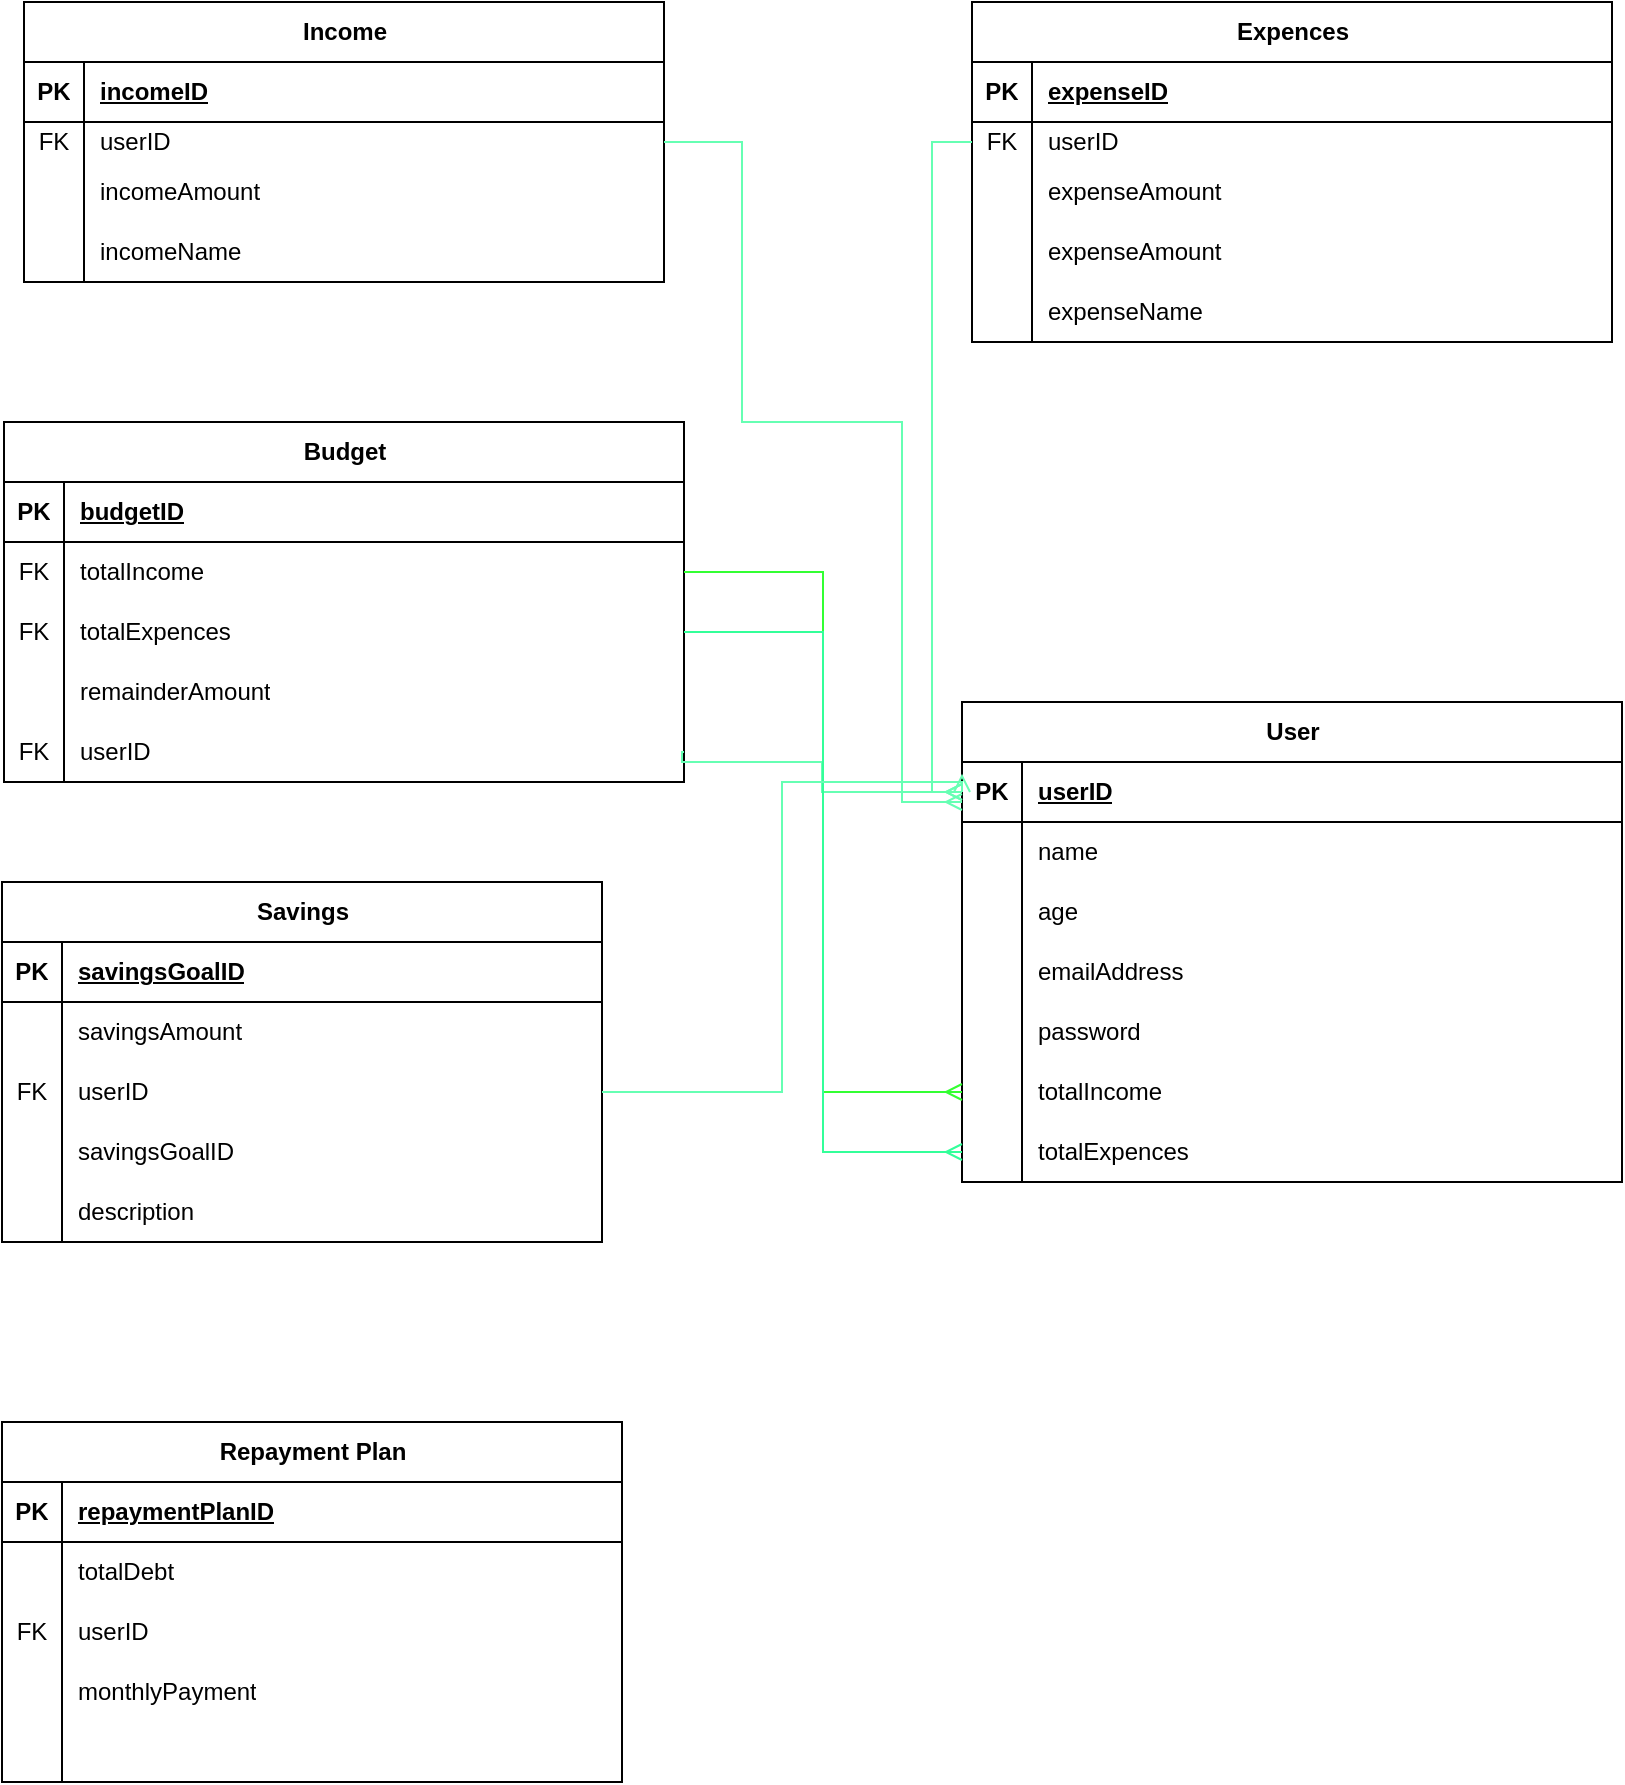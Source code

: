 <mxfile version="24.7.12">
  <diagram name="Page-1" id="XQ-dkR3dl3poLnhSu-D2">
    <mxGraphModel grid="1" page="1" gridSize="10" guides="1" tooltips="1" connect="1" arrows="1" fold="1" pageScale="1" pageWidth="850" pageHeight="1100" math="0" shadow="0">
      <root>
        <mxCell id="0" />
        <mxCell id="1" parent="0" />
        <mxCell id="TmQ6T2Yp7cifDDRlC78--20" value="Expences" style="shape=table;startSize=30;container=1;collapsible=1;childLayout=tableLayout;fixedRows=1;rowLines=0;fontStyle=1;align=center;resizeLast=1;html=1;" vertex="1" parent="1">
          <mxGeometry x="505" y="30" width="320" height="170" as="geometry" />
        </mxCell>
        <mxCell id="TmQ6T2Yp7cifDDRlC78--21" value="" style="shape=tableRow;horizontal=0;startSize=0;swimlaneHead=0;swimlaneBody=0;fillColor=none;collapsible=0;dropTarget=0;points=[[0,0.5],[1,0.5]];portConstraint=eastwest;top=0;left=0;right=0;bottom=1;" vertex="1" parent="TmQ6T2Yp7cifDDRlC78--20">
          <mxGeometry y="30" width="320" height="30" as="geometry" />
        </mxCell>
        <mxCell id="TmQ6T2Yp7cifDDRlC78--22" value="PK" style="shape=partialRectangle;connectable=0;fillColor=none;top=0;left=0;bottom=0;right=0;fontStyle=1;overflow=hidden;whiteSpace=wrap;html=1;" vertex="1" parent="TmQ6T2Yp7cifDDRlC78--21">
          <mxGeometry width="30" height="30" as="geometry">
            <mxRectangle width="30" height="30" as="alternateBounds" />
          </mxGeometry>
        </mxCell>
        <mxCell id="TmQ6T2Yp7cifDDRlC78--23" value="expenseID" style="shape=partialRectangle;connectable=0;fillColor=none;top=0;left=0;bottom=0;right=0;align=left;spacingLeft=6;fontStyle=5;overflow=hidden;whiteSpace=wrap;html=1;" vertex="1" parent="TmQ6T2Yp7cifDDRlC78--21">
          <mxGeometry x="30" width="290" height="30" as="geometry">
            <mxRectangle width="290" height="30" as="alternateBounds" />
          </mxGeometry>
        </mxCell>
        <mxCell id="TmQ6T2Yp7cifDDRlC78--24" value="" style="shape=tableRow;horizontal=0;startSize=0;swimlaneHead=0;swimlaneBody=0;fillColor=none;collapsible=0;dropTarget=0;points=[[0,0.5],[1,0.5]];portConstraint=eastwest;top=0;left=0;right=0;bottom=0;" vertex="1" parent="TmQ6T2Yp7cifDDRlC78--20">
          <mxGeometry y="60" width="320" height="20" as="geometry" />
        </mxCell>
        <mxCell id="TmQ6T2Yp7cifDDRlC78--25" value="FK" style="shape=partialRectangle;connectable=0;fillColor=none;top=0;left=0;bottom=0;right=0;editable=1;overflow=hidden;whiteSpace=wrap;html=1;" vertex="1" parent="TmQ6T2Yp7cifDDRlC78--24">
          <mxGeometry width="30" height="20" as="geometry">
            <mxRectangle width="30" height="20" as="alternateBounds" />
          </mxGeometry>
        </mxCell>
        <mxCell id="TmQ6T2Yp7cifDDRlC78--26" value="userID" style="shape=partialRectangle;connectable=0;fillColor=none;top=0;left=0;bottom=0;right=0;align=left;spacingLeft=6;overflow=hidden;whiteSpace=wrap;html=1;" vertex="1" parent="TmQ6T2Yp7cifDDRlC78--24">
          <mxGeometry x="30" width="290" height="20" as="geometry">
            <mxRectangle width="290" height="20" as="alternateBounds" />
          </mxGeometry>
        </mxCell>
        <mxCell id="TmQ6T2Yp7cifDDRlC78--155" value="" style="shape=tableRow;horizontal=0;startSize=0;swimlaneHead=0;swimlaneBody=0;fillColor=none;collapsible=0;dropTarget=0;points=[[0,0.5],[1,0.5]];portConstraint=eastwest;top=0;left=0;right=0;bottom=0;" vertex="1" parent="TmQ6T2Yp7cifDDRlC78--20">
          <mxGeometry y="80" width="320" height="30" as="geometry" />
        </mxCell>
        <mxCell id="TmQ6T2Yp7cifDDRlC78--156" value="" style="shape=partialRectangle;connectable=0;fillColor=none;top=0;left=0;bottom=0;right=0;editable=1;overflow=hidden;whiteSpace=wrap;html=1;" vertex="1" parent="TmQ6T2Yp7cifDDRlC78--155">
          <mxGeometry width="30" height="30" as="geometry">
            <mxRectangle width="30" height="30" as="alternateBounds" />
          </mxGeometry>
        </mxCell>
        <mxCell id="TmQ6T2Yp7cifDDRlC78--157" value="expenseAmount" style="shape=partialRectangle;connectable=0;fillColor=none;top=0;left=0;bottom=0;right=0;align=left;spacingLeft=6;overflow=hidden;whiteSpace=wrap;html=1;" vertex="1" parent="TmQ6T2Yp7cifDDRlC78--155">
          <mxGeometry x="30" width="290" height="30" as="geometry">
            <mxRectangle width="290" height="30" as="alternateBounds" />
          </mxGeometry>
        </mxCell>
        <mxCell id="TmQ6T2Yp7cifDDRlC78--27" value="" style="shape=tableRow;horizontal=0;startSize=0;swimlaneHead=0;swimlaneBody=0;fillColor=none;collapsible=0;dropTarget=0;points=[[0,0.5],[1,0.5]];portConstraint=eastwest;top=0;left=0;right=0;bottom=0;" vertex="1" parent="TmQ6T2Yp7cifDDRlC78--20">
          <mxGeometry y="110" width="320" height="30" as="geometry" />
        </mxCell>
        <mxCell id="TmQ6T2Yp7cifDDRlC78--28" value="" style="shape=partialRectangle;connectable=0;fillColor=none;top=0;left=0;bottom=0;right=0;editable=1;overflow=hidden;whiteSpace=wrap;html=1;" vertex="1" parent="TmQ6T2Yp7cifDDRlC78--27">
          <mxGeometry width="30" height="30" as="geometry">
            <mxRectangle width="30" height="30" as="alternateBounds" />
          </mxGeometry>
        </mxCell>
        <mxCell id="TmQ6T2Yp7cifDDRlC78--29" value="expenseAmount" style="shape=partialRectangle;connectable=0;fillColor=none;top=0;left=0;bottom=0;right=0;align=left;spacingLeft=6;overflow=hidden;whiteSpace=wrap;html=1;" vertex="1" parent="TmQ6T2Yp7cifDDRlC78--27">
          <mxGeometry x="30" width="290" height="30" as="geometry">
            <mxRectangle width="290" height="30" as="alternateBounds" />
          </mxGeometry>
        </mxCell>
        <mxCell id="TmQ6T2Yp7cifDDRlC78--30" value="" style="shape=tableRow;horizontal=0;startSize=0;swimlaneHead=0;swimlaneBody=0;fillColor=none;collapsible=0;dropTarget=0;points=[[0,0.5],[1,0.5]];portConstraint=eastwest;top=0;left=0;right=0;bottom=0;" vertex="1" parent="TmQ6T2Yp7cifDDRlC78--20">
          <mxGeometry y="140" width="320" height="30" as="geometry" />
        </mxCell>
        <mxCell id="TmQ6T2Yp7cifDDRlC78--31" value="" style="shape=partialRectangle;connectable=0;fillColor=none;top=0;left=0;bottom=0;right=0;editable=1;overflow=hidden;whiteSpace=wrap;html=1;" vertex="1" parent="TmQ6T2Yp7cifDDRlC78--30">
          <mxGeometry width="30" height="30" as="geometry">
            <mxRectangle width="30" height="30" as="alternateBounds" />
          </mxGeometry>
        </mxCell>
        <mxCell id="TmQ6T2Yp7cifDDRlC78--32" value="expenseName" style="shape=partialRectangle;connectable=0;fillColor=none;top=0;left=0;bottom=0;right=0;align=left;spacingLeft=6;overflow=hidden;whiteSpace=wrap;html=1;" vertex="1" parent="TmQ6T2Yp7cifDDRlC78--30">
          <mxGeometry x="30" width="290" height="30" as="geometry">
            <mxRectangle width="290" height="30" as="alternateBounds" />
          </mxGeometry>
        </mxCell>
        <mxCell id="TmQ6T2Yp7cifDDRlC78--39" value="Budget" style="shape=table;startSize=30;container=1;collapsible=1;childLayout=tableLayout;fixedRows=1;rowLines=0;fontStyle=1;align=center;resizeLast=1;html=1;" vertex="1" parent="1">
          <mxGeometry x="21" y="240" width="340" height="180" as="geometry" />
        </mxCell>
        <mxCell id="TmQ6T2Yp7cifDDRlC78--40" value="" style="shape=tableRow;horizontal=0;startSize=0;swimlaneHead=0;swimlaneBody=0;fillColor=none;collapsible=0;dropTarget=0;points=[[0,0.5],[1,0.5]];portConstraint=eastwest;top=0;left=0;right=0;bottom=1;" vertex="1" parent="TmQ6T2Yp7cifDDRlC78--39">
          <mxGeometry y="30" width="340" height="30" as="geometry" />
        </mxCell>
        <mxCell id="TmQ6T2Yp7cifDDRlC78--41" value="PK" style="shape=partialRectangle;connectable=0;fillColor=none;top=0;left=0;bottom=0;right=0;fontStyle=1;overflow=hidden;whiteSpace=wrap;html=1;" vertex="1" parent="TmQ6T2Yp7cifDDRlC78--40">
          <mxGeometry width="30" height="30" as="geometry">
            <mxRectangle width="30" height="30" as="alternateBounds" />
          </mxGeometry>
        </mxCell>
        <mxCell id="TmQ6T2Yp7cifDDRlC78--42" value="budgetID" style="shape=partialRectangle;connectable=0;fillColor=none;top=0;left=0;bottom=0;right=0;align=left;spacingLeft=6;fontStyle=5;overflow=hidden;whiteSpace=wrap;html=1;" vertex="1" parent="TmQ6T2Yp7cifDDRlC78--40">
          <mxGeometry x="30" width="310" height="30" as="geometry">
            <mxRectangle width="310" height="30" as="alternateBounds" />
          </mxGeometry>
        </mxCell>
        <mxCell id="TmQ6T2Yp7cifDDRlC78--43" value="" style="shape=tableRow;horizontal=0;startSize=0;swimlaneHead=0;swimlaneBody=0;fillColor=none;collapsible=0;dropTarget=0;points=[[0,0.5],[1,0.5]];portConstraint=eastwest;top=0;left=0;right=0;bottom=0;" vertex="1" parent="TmQ6T2Yp7cifDDRlC78--39">
          <mxGeometry y="60" width="340" height="30" as="geometry" />
        </mxCell>
        <mxCell id="TmQ6T2Yp7cifDDRlC78--44" value="FK" style="shape=partialRectangle;connectable=0;fillColor=none;top=0;left=0;bottom=0;right=0;editable=1;overflow=hidden;whiteSpace=wrap;html=1;" vertex="1" parent="TmQ6T2Yp7cifDDRlC78--43">
          <mxGeometry width="30" height="30" as="geometry">
            <mxRectangle width="30" height="30" as="alternateBounds" />
          </mxGeometry>
        </mxCell>
        <mxCell id="TmQ6T2Yp7cifDDRlC78--45" value="totalIncome" style="shape=partialRectangle;connectable=0;fillColor=none;top=0;left=0;bottom=0;right=0;align=left;spacingLeft=6;overflow=hidden;whiteSpace=wrap;html=1;" vertex="1" parent="TmQ6T2Yp7cifDDRlC78--43">
          <mxGeometry x="30" width="310" height="30" as="geometry">
            <mxRectangle width="310" height="30" as="alternateBounds" />
          </mxGeometry>
        </mxCell>
        <mxCell id="TmQ6T2Yp7cifDDRlC78--46" value="" style="shape=tableRow;horizontal=0;startSize=0;swimlaneHead=0;swimlaneBody=0;fillColor=none;collapsible=0;dropTarget=0;points=[[0,0.5],[1,0.5]];portConstraint=eastwest;top=0;left=0;right=0;bottom=0;" vertex="1" parent="TmQ6T2Yp7cifDDRlC78--39">
          <mxGeometry y="90" width="340" height="30" as="geometry" />
        </mxCell>
        <mxCell id="TmQ6T2Yp7cifDDRlC78--47" value="FK" style="shape=partialRectangle;connectable=0;fillColor=none;top=0;left=0;bottom=0;right=0;editable=1;overflow=hidden;whiteSpace=wrap;html=1;" vertex="1" parent="TmQ6T2Yp7cifDDRlC78--46">
          <mxGeometry width="30" height="30" as="geometry">
            <mxRectangle width="30" height="30" as="alternateBounds" />
          </mxGeometry>
        </mxCell>
        <mxCell id="TmQ6T2Yp7cifDDRlC78--48" value="totalExpences" style="shape=partialRectangle;connectable=0;fillColor=none;top=0;left=0;bottom=0;right=0;align=left;spacingLeft=6;overflow=hidden;whiteSpace=wrap;html=1;" vertex="1" parent="TmQ6T2Yp7cifDDRlC78--46">
          <mxGeometry x="30" width="310" height="30" as="geometry">
            <mxRectangle width="310" height="30" as="alternateBounds" />
          </mxGeometry>
        </mxCell>
        <mxCell id="TmQ6T2Yp7cifDDRlC78--49" value="" style="shape=tableRow;horizontal=0;startSize=0;swimlaneHead=0;swimlaneBody=0;fillColor=none;collapsible=0;dropTarget=0;points=[[0,0.5],[1,0.5]];portConstraint=eastwest;top=0;left=0;right=0;bottom=0;" vertex="1" parent="TmQ6T2Yp7cifDDRlC78--39">
          <mxGeometry y="120" width="340" height="30" as="geometry" />
        </mxCell>
        <mxCell id="TmQ6T2Yp7cifDDRlC78--50" value="" style="shape=partialRectangle;connectable=0;fillColor=none;top=0;left=0;bottom=0;right=0;editable=1;overflow=hidden;whiteSpace=wrap;html=1;" vertex="1" parent="TmQ6T2Yp7cifDDRlC78--49">
          <mxGeometry width="30" height="30" as="geometry">
            <mxRectangle width="30" height="30" as="alternateBounds" />
          </mxGeometry>
        </mxCell>
        <mxCell id="TmQ6T2Yp7cifDDRlC78--51" value="remainderAmount" style="shape=partialRectangle;connectable=0;fillColor=none;top=0;left=0;bottom=0;right=0;align=left;spacingLeft=6;overflow=hidden;whiteSpace=wrap;html=1;" vertex="1" parent="TmQ6T2Yp7cifDDRlC78--49">
          <mxGeometry x="30" width="310" height="30" as="geometry">
            <mxRectangle width="310" height="30" as="alternateBounds" />
          </mxGeometry>
        </mxCell>
        <mxCell id="TmQ6T2Yp7cifDDRlC78--52" value="" style="shape=tableRow;horizontal=0;startSize=0;swimlaneHead=0;swimlaneBody=0;fillColor=none;collapsible=0;dropTarget=0;points=[[0,0.5],[1,0.5]];portConstraint=eastwest;top=0;left=0;right=0;bottom=0;" vertex="1" parent="TmQ6T2Yp7cifDDRlC78--39">
          <mxGeometry y="150" width="340" height="30" as="geometry" />
        </mxCell>
        <mxCell id="TmQ6T2Yp7cifDDRlC78--53" value="FK" style="shape=partialRectangle;connectable=0;fillColor=none;top=0;left=0;bottom=0;right=0;editable=1;overflow=hidden;whiteSpace=wrap;html=1;" vertex="1" parent="TmQ6T2Yp7cifDDRlC78--52">
          <mxGeometry width="30" height="30" as="geometry">
            <mxRectangle width="30" height="30" as="alternateBounds" />
          </mxGeometry>
        </mxCell>
        <mxCell id="TmQ6T2Yp7cifDDRlC78--54" value="userID" style="shape=partialRectangle;connectable=0;fillColor=none;top=0;left=0;bottom=0;right=0;align=left;spacingLeft=6;overflow=hidden;whiteSpace=wrap;html=1;" vertex="1" parent="TmQ6T2Yp7cifDDRlC78--52">
          <mxGeometry x="30" width="310" height="30" as="geometry">
            <mxRectangle width="310" height="30" as="alternateBounds" />
          </mxGeometry>
        </mxCell>
        <mxCell id="TmQ6T2Yp7cifDDRlC78--58" value="Savings" style="shape=table;startSize=30;container=1;collapsible=1;childLayout=tableLayout;fixedRows=1;rowLines=0;fontStyle=1;align=center;resizeLast=1;html=1;" vertex="1" parent="1">
          <mxGeometry x="20" y="470" width="300" height="180" as="geometry" />
        </mxCell>
        <mxCell id="TmQ6T2Yp7cifDDRlC78--59" value="" style="shape=tableRow;horizontal=0;startSize=0;swimlaneHead=0;swimlaneBody=0;fillColor=none;collapsible=0;dropTarget=0;points=[[0,0.5],[1,0.5]];portConstraint=eastwest;top=0;left=0;right=0;bottom=1;" vertex="1" parent="TmQ6T2Yp7cifDDRlC78--58">
          <mxGeometry y="30" width="300" height="30" as="geometry" />
        </mxCell>
        <mxCell id="TmQ6T2Yp7cifDDRlC78--60" value="PK" style="shape=partialRectangle;connectable=0;fillColor=none;top=0;left=0;bottom=0;right=0;fontStyle=1;overflow=hidden;whiteSpace=wrap;html=1;" vertex="1" parent="TmQ6T2Yp7cifDDRlC78--59">
          <mxGeometry width="30" height="30" as="geometry">
            <mxRectangle width="30" height="30" as="alternateBounds" />
          </mxGeometry>
        </mxCell>
        <mxCell id="TmQ6T2Yp7cifDDRlC78--61" value="savingsGoalID" style="shape=partialRectangle;connectable=0;fillColor=none;top=0;left=0;bottom=0;right=0;align=left;spacingLeft=6;fontStyle=5;overflow=hidden;whiteSpace=wrap;html=1;" vertex="1" parent="TmQ6T2Yp7cifDDRlC78--59">
          <mxGeometry x="30" width="270" height="30" as="geometry">
            <mxRectangle width="270" height="30" as="alternateBounds" />
          </mxGeometry>
        </mxCell>
        <mxCell id="TmQ6T2Yp7cifDDRlC78--62" value="" style="shape=tableRow;horizontal=0;startSize=0;swimlaneHead=0;swimlaneBody=0;fillColor=none;collapsible=0;dropTarget=0;points=[[0,0.5],[1,0.5]];portConstraint=eastwest;top=0;left=0;right=0;bottom=0;" vertex="1" parent="TmQ6T2Yp7cifDDRlC78--58">
          <mxGeometry y="60" width="300" height="30" as="geometry" />
        </mxCell>
        <mxCell id="TmQ6T2Yp7cifDDRlC78--63" value="" style="shape=partialRectangle;connectable=0;fillColor=none;top=0;left=0;bottom=0;right=0;editable=1;overflow=hidden;whiteSpace=wrap;html=1;" vertex="1" parent="TmQ6T2Yp7cifDDRlC78--62">
          <mxGeometry width="30" height="30" as="geometry">
            <mxRectangle width="30" height="30" as="alternateBounds" />
          </mxGeometry>
        </mxCell>
        <mxCell id="TmQ6T2Yp7cifDDRlC78--64" value="savingsAmount" style="shape=partialRectangle;connectable=0;fillColor=none;top=0;left=0;bottom=0;right=0;align=left;spacingLeft=6;overflow=hidden;whiteSpace=wrap;html=1;" vertex="1" parent="TmQ6T2Yp7cifDDRlC78--62">
          <mxGeometry x="30" width="270" height="30" as="geometry">
            <mxRectangle width="270" height="30" as="alternateBounds" />
          </mxGeometry>
        </mxCell>
        <mxCell id="TmQ6T2Yp7cifDDRlC78--65" value="" style="shape=tableRow;horizontal=0;startSize=0;swimlaneHead=0;swimlaneBody=0;fillColor=none;collapsible=0;dropTarget=0;points=[[0,0.5],[1,0.5]];portConstraint=eastwest;top=0;left=0;right=0;bottom=0;" vertex="1" parent="TmQ6T2Yp7cifDDRlC78--58">
          <mxGeometry y="90" width="300" height="30" as="geometry" />
        </mxCell>
        <mxCell id="TmQ6T2Yp7cifDDRlC78--66" value="FK" style="shape=partialRectangle;connectable=0;fillColor=none;top=0;left=0;bottom=0;right=0;editable=1;overflow=hidden;whiteSpace=wrap;html=1;" vertex="1" parent="TmQ6T2Yp7cifDDRlC78--65">
          <mxGeometry width="30" height="30" as="geometry">
            <mxRectangle width="30" height="30" as="alternateBounds" />
          </mxGeometry>
        </mxCell>
        <mxCell id="TmQ6T2Yp7cifDDRlC78--67" value="userID" style="shape=partialRectangle;connectable=0;fillColor=none;top=0;left=0;bottom=0;right=0;align=left;spacingLeft=6;overflow=hidden;whiteSpace=wrap;html=1;" vertex="1" parent="TmQ6T2Yp7cifDDRlC78--65">
          <mxGeometry x="30" width="270" height="30" as="geometry">
            <mxRectangle width="270" height="30" as="alternateBounds" />
          </mxGeometry>
        </mxCell>
        <mxCell id="TmQ6T2Yp7cifDDRlC78--68" value="" style="shape=tableRow;horizontal=0;startSize=0;swimlaneHead=0;swimlaneBody=0;fillColor=none;collapsible=0;dropTarget=0;points=[[0,0.5],[1,0.5]];portConstraint=eastwest;top=0;left=0;right=0;bottom=0;" vertex="1" parent="TmQ6T2Yp7cifDDRlC78--58">
          <mxGeometry y="120" width="300" height="30" as="geometry" />
        </mxCell>
        <mxCell id="TmQ6T2Yp7cifDDRlC78--69" value="" style="shape=partialRectangle;connectable=0;fillColor=none;top=0;left=0;bottom=0;right=0;editable=1;overflow=hidden;whiteSpace=wrap;html=1;" vertex="1" parent="TmQ6T2Yp7cifDDRlC78--68">
          <mxGeometry width="30" height="30" as="geometry">
            <mxRectangle width="30" height="30" as="alternateBounds" />
          </mxGeometry>
        </mxCell>
        <mxCell id="TmQ6T2Yp7cifDDRlC78--70" value="savingsGoalID" style="shape=partialRectangle;connectable=0;fillColor=none;top=0;left=0;bottom=0;right=0;align=left;spacingLeft=6;overflow=hidden;whiteSpace=wrap;html=1;" vertex="1" parent="TmQ6T2Yp7cifDDRlC78--68">
          <mxGeometry x="30" width="270" height="30" as="geometry">
            <mxRectangle width="270" height="30" as="alternateBounds" />
          </mxGeometry>
        </mxCell>
        <mxCell id="TmQ6T2Yp7cifDDRlC78--71" value="" style="shape=tableRow;horizontal=0;startSize=0;swimlaneHead=0;swimlaneBody=0;fillColor=none;collapsible=0;dropTarget=0;points=[[0,0.5],[1,0.5]];portConstraint=eastwest;top=0;left=0;right=0;bottom=0;" vertex="1" parent="TmQ6T2Yp7cifDDRlC78--58">
          <mxGeometry y="150" width="300" height="30" as="geometry" />
        </mxCell>
        <mxCell id="TmQ6T2Yp7cifDDRlC78--72" value="" style="shape=partialRectangle;connectable=0;fillColor=none;top=0;left=0;bottom=0;right=0;editable=1;overflow=hidden;whiteSpace=wrap;html=1;" vertex="1" parent="TmQ6T2Yp7cifDDRlC78--71">
          <mxGeometry width="30" height="30" as="geometry">
            <mxRectangle width="30" height="30" as="alternateBounds" />
          </mxGeometry>
        </mxCell>
        <mxCell id="TmQ6T2Yp7cifDDRlC78--73" value="description" style="shape=partialRectangle;connectable=0;fillColor=none;top=0;left=0;bottom=0;right=0;align=left;spacingLeft=6;overflow=hidden;whiteSpace=wrap;html=1;" vertex="1" parent="TmQ6T2Yp7cifDDRlC78--71">
          <mxGeometry x="30" width="270" height="30" as="geometry">
            <mxRectangle width="270" height="30" as="alternateBounds" />
          </mxGeometry>
        </mxCell>
        <mxCell id="TmQ6T2Yp7cifDDRlC78--80" value="Income" style="shape=table;startSize=30;container=1;collapsible=1;childLayout=tableLayout;fixedRows=1;rowLines=0;fontStyle=1;align=center;resizeLast=1;html=1;" vertex="1" parent="1">
          <mxGeometry x="31" y="30" width="320" height="140" as="geometry" />
        </mxCell>
        <mxCell id="TmQ6T2Yp7cifDDRlC78--81" value="" style="shape=tableRow;horizontal=0;startSize=0;swimlaneHead=0;swimlaneBody=0;fillColor=none;collapsible=0;dropTarget=0;points=[[0,0.5],[1,0.5]];portConstraint=eastwest;top=0;left=0;right=0;bottom=1;" vertex="1" parent="TmQ6T2Yp7cifDDRlC78--80">
          <mxGeometry y="30" width="320" height="30" as="geometry" />
        </mxCell>
        <mxCell id="TmQ6T2Yp7cifDDRlC78--82" value="PK" style="shape=partialRectangle;connectable=0;fillColor=none;top=0;left=0;bottom=0;right=0;fontStyle=1;overflow=hidden;whiteSpace=wrap;html=1;" vertex="1" parent="TmQ6T2Yp7cifDDRlC78--81">
          <mxGeometry width="30" height="30" as="geometry">
            <mxRectangle width="30" height="30" as="alternateBounds" />
          </mxGeometry>
        </mxCell>
        <mxCell id="TmQ6T2Yp7cifDDRlC78--83" value="incomeID" style="shape=partialRectangle;connectable=0;fillColor=none;top=0;left=0;bottom=0;right=0;align=left;spacingLeft=6;fontStyle=5;overflow=hidden;whiteSpace=wrap;html=1;" vertex="1" parent="TmQ6T2Yp7cifDDRlC78--81">
          <mxGeometry x="30" width="290" height="30" as="geometry">
            <mxRectangle width="290" height="30" as="alternateBounds" />
          </mxGeometry>
        </mxCell>
        <mxCell id="TmQ6T2Yp7cifDDRlC78--84" value="" style="shape=tableRow;horizontal=0;startSize=0;swimlaneHead=0;swimlaneBody=0;fillColor=none;collapsible=0;dropTarget=0;points=[[0,0.5],[1,0.5]];portConstraint=eastwest;top=0;left=0;right=0;bottom=0;" vertex="1" parent="TmQ6T2Yp7cifDDRlC78--80">
          <mxGeometry y="60" width="320" height="20" as="geometry" />
        </mxCell>
        <mxCell id="TmQ6T2Yp7cifDDRlC78--85" value="FK" style="shape=partialRectangle;connectable=0;fillColor=none;top=0;left=0;bottom=0;right=0;editable=1;overflow=hidden;whiteSpace=wrap;html=1;" vertex="1" parent="TmQ6T2Yp7cifDDRlC78--84">
          <mxGeometry width="30" height="20" as="geometry">
            <mxRectangle width="30" height="20" as="alternateBounds" />
          </mxGeometry>
        </mxCell>
        <mxCell id="TmQ6T2Yp7cifDDRlC78--86" value="userID" style="shape=partialRectangle;connectable=0;fillColor=none;top=0;left=0;bottom=0;right=0;align=left;spacingLeft=6;overflow=hidden;whiteSpace=wrap;html=1;" vertex="1" parent="TmQ6T2Yp7cifDDRlC78--84">
          <mxGeometry x="30" width="290" height="20" as="geometry">
            <mxRectangle width="290" height="20" as="alternateBounds" />
          </mxGeometry>
        </mxCell>
        <mxCell id="TmQ6T2Yp7cifDDRlC78--87" value="" style="shape=tableRow;horizontal=0;startSize=0;swimlaneHead=0;swimlaneBody=0;fillColor=none;collapsible=0;dropTarget=0;points=[[0,0.5],[1,0.5]];portConstraint=eastwest;top=0;left=0;right=0;bottom=0;" vertex="1" parent="TmQ6T2Yp7cifDDRlC78--80">
          <mxGeometry y="80" width="320" height="30" as="geometry" />
        </mxCell>
        <mxCell id="TmQ6T2Yp7cifDDRlC78--88" value="" style="shape=partialRectangle;connectable=0;fillColor=none;top=0;left=0;bottom=0;right=0;editable=1;overflow=hidden;whiteSpace=wrap;html=1;" vertex="1" parent="TmQ6T2Yp7cifDDRlC78--87">
          <mxGeometry width="30" height="30" as="geometry">
            <mxRectangle width="30" height="30" as="alternateBounds" />
          </mxGeometry>
        </mxCell>
        <mxCell id="TmQ6T2Yp7cifDDRlC78--89" value="incomeAmount" style="shape=partialRectangle;connectable=0;fillColor=none;top=0;left=0;bottom=0;right=0;align=left;spacingLeft=6;overflow=hidden;whiteSpace=wrap;html=1;" vertex="1" parent="TmQ6T2Yp7cifDDRlC78--87">
          <mxGeometry x="30" width="290" height="30" as="geometry">
            <mxRectangle width="290" height="30" as="alternateBounds" />
          </mxGeometry>
        </mxCell>
        <mxCell id="TmQ6T2Yp7cifDDRlC78--90" value="" style="shape=tableRow;horizontal=0;startSize=0;swimlaneHead=0;swimlaneBody=0;fillColor=none;collapsible=0;dropTarget=0;points=[[0,0.5],[1,0.5]];portConstraint=eastwest;top=0;left=0;right=0;bottom=0;" vertex="1" parent="TmQ6T2Yp7cifDDRlC78--80">
          <mxGeometry y="110" width="320" height="30" as="geometry" />
        </mxCell>
        <mxCell id="TmQ6T2Yp7cifDDRlC78--91" value="" style="shape=partialRectangle;connectable=0;fillColor=none;top=0;left=0;bottom=0;right=0;editable=1;overflow=hidden;whiteSpace=wrap;html=1;" vertex="1" parent="TmQ6T2Yp7cifDDRlC78--90">
          <mxGeometry width="30" height="30" as="geometry">
            <mxRectangle width="30" height="30" as="alternateBounds" />
          </mxGeometry>
        </mxCell>
        <mxCell id="TmQ6T2Yp7cifDDRlC78--92" value="incomeName" style="shape=partialRectangle;connectable=0;fillColor=none;top=0;left=0;bottom=0;right=0;align=left;spacingLeft=6;overflow=hidden;whiteSpace=wrap;html=1;" vertex="1" parent="TmQ6T2Yp7cifDDRlC78--90">
          <mxGeometry x="30" width="290" height="30" as="geometry">
            <mxRectangle width="290" height="30" as="alternateBounds" />
          </mxGeometry>
        </mxCell>
        <mxCell id="TmQ6T2Yp7cifDDRlC78--99" value="Repayment Plan" style="shape=table;startSize=30;container=1;collapsible=1;childLayout=tableLayout;fixedRows=1;rowLines=0;fontStyle=1;align=center;resizeLast=1;html=1;" vertex="1" parent="1">
          <mxGeometry x="20" y="740" width="310" height="180" as="geometry" />
        </mxCell>
        <mxCell id="TmQ6T2Yp7cifDDRlC78--100" value="" style="shape=tableRow;horizontal=0;startSize=0;swimlaneHead=0;swimlaneBody=0;fillColor=none;collapsible=0;dropTarget=0;points=[[0,0.5],[1,0.5]];portConstraint=eastwest;top=0;left=0;right=0;bottom=1;" vertex="1" parent="TmQ6T2Yp7cifDDRlC78--99">
          <mxGeometry y="30" width="310" height="30" as="geometry" />
        </mxCell>
        <mxCell id="TmQ6T2Yp7cifDDRlC78--101" value="PK" style="shape=partialRectangle;connectable=0;fillColor=none;top=0;left=0;bottom=0;right=0;fontStyle=1;overflow=hidden;whiteSpace=wrap;html=1;" vertex="1" parent="TmQ6T2Yp7cifDDRlC78--100">
          <mxGeometry width="30" height="30" as="geometry">
            <mxRectangle width="30" height="30" as="alternateBounds" />
          </mxGeometry>
        </mxCell>
        <mxCell id="TmQ6T2Yp7cifDDRlC78--102" value="repaymentPlanID" style="shape=partialRectangle;connectable=0;fillColor=none;top=0;left=0;bottom=0;right=0;align=left;spacingLeft=6;fontStyle=5;overflow=hidden;whiteSpace=wrap;html=1;" vertex="1" parent="TmQ6T2Yp7cifDDRlC78--100">
          <mxGeometry x="30" width="280" height="30" as="geometry">
            <mxRectangle width="280" height="30" as="alternateBounds" />
          </mxGeometry>
        </mxCell>
        <mxCell id="TmQ6T2Yp7cifDDRlC78--103" value="" style="shape=tableRow;horizontal=0;startSize=0;swimlaneHead=0;swimlaneBody=0;fillColor=none;collapsible=0;dropTarget=0;points=[[0,0.5],[1,0.5]];portConstraint=eastwest;top=0;left=0;right=0;bottom=0;" vertex="1" parent="TmQ6T2Yp7cifDDRlC78--99">
          <mxGeometry y="60" width="310" height="30" as="geometry" />
        </mxCell>
        <mxCell id="TmQ6T2Yp7cifDDRlC78--104" value="" style="shape=partialRectangle;connectable=0;fillColor=none;top=0;left=0;bottom=0;right=0;editable=1;overflow=hidden;whiteSpace=wrap;html=1;" vertex="1" parent="TmQ6T2Yp7cifDDRlC78--103">
          <mxGeometry width="30" height="30" as="geometry">
            <mxRectangle width="30" height="30" as="alternateBounds" />
          </mxGeometry>
        </mxCell>
        <mxCell id="TmQ6T2Yp7cifDDRlC78--105" value="totalDebt" style="shape=partialRectangle;connectable=0;fillColor=none;top=0;left=0;bottom=0;right=0;align=left;spacingLeft=6;overflow=hidden;whiteSpace=wrap;html=1;" vertex="1" parent="TmQ6T2Yp7cifDDRlC78--103">
          <mxGeometry x="30" width="280" height="30" as="geometry">
            <mxRectangle width="280" height="30" as="alternateBounds" />
          </mxGeometry>
        </mxCell>
        <mxCell id="TmQ6T2Yp7cifDDRlC78--106" value="" style="shape=tableRow;horizontal=0;startSize=0;swimlaneHead=0;swimlaneBody=0;fillColor=none;collapsible=0;dropTarget=0;points=[[0,0.5],[1,0.5]];portConstraint=eastwest;top=0;left=0;right=0;bottom=0;" vertex="1" parent="TmQ6T2Yp7cifDDRlC78--99">
          <mxGeometry y="90" width="310" height="30" as="geometry" />
        </mxCell>
        <mxCell id="TmQ6T2Yp7cifDDRlC78--107" value="FK" style="shape=partialRectangle;connectable=0;fillColor=none;top=0;left=0;bottom=0;right=0;editable=1;overflow=hidden;whiteSpace=wrap;html=1;" vertex="1" parent="TmQ6T2Yp7cifDDRlC78--106">
          <mxGeometry width="30" height="30" as="geometry">
            <mxRectangle width="30" height="30" as="alternateBounds" />
          </mxGeometry>
        </mxCell>
        <mxCell id="TmQ6T2Yp7cifDDRlC78--108" value="userID" style="shape=partialRectangle;connectable=0;fillColor=none;top=0;left=0;bottom=0;right=0;align=left;spacingLeft=6;overflow=hidden;whiteSpace=wrap;html=1;" vertex="1" parent="TmQ6T2Yp7cifDDRlC78--106">
          <mxGeometry x="30" width="280" height="30" as="geometry">
            <mxRectangle width="280" height="30" as="alternateBounds" />
          </mxGeometry>
        </mxCell>
        <mxCell id="TmQ6T2Yp7cifDDRlC78--112" value="" style="shape=tableRow;horizontal=0;startSize=0;swimlaneHead=0;swimlaneBody=0;fillColor=none;collapsible=0;dropTarget=0;points=[[0,0.5],[1,0.5]];portConstraint=eastwest;top=0;left=0;right=0;bottom=0;" vertex="1" parent="TmQ6T2Yp7cifDDRlC78--99">
          <mxGeometry y="120" width="310" height="30" as="geometry" />
        </mxCell>
        <mxCell id="TmQ6T2Yp7cifDDRlC78--113" value="" style="shape=partialRectangle;connectable=0;fillColor=none;top=0;left=0;bottom=0;right=0;editable=1;overflow=hidden;whiteSpace=wrap;html=1;" vertex="1" parent="TmQ6T2Yp7cifDDRlC78--112">
          <mxGeometry width="30" height="30" as="geometry">
            <mxRectangle width="30" height="30" as="alternateBounds" />
          </mxGeometry>
        </mxCell>
        <mxCell id="TmQ6T2Yp7cifDDRlC78--114" value="monthlyPayment" style="shape=partialRectangle;connectable=0;fillColor=none;top=0;left=0;bottom=0;right=0;align=left;spacingLeft=6;overflow=hidden;whiteSpace=wrap;html=1;" vertex="1" parent="TmQ6T2Yp7cifDDRlC78--112">
          <mxGeometry x="30" width="280" height="30" as="geometry">
            <mxRectangle width="280" height="30" as="alternateBounds" />
          </mxGeometry>
        </mxCell>
        <mxCell id="TmQ6T2Yp7cifDDRlC78--115" value="" style="shape=tableRow;horizontal=0;startSize=0;swimlaneHead=0;swimlaneBody=0;fillColor=none;collapsible=0;dropTarget=0;points=[[0,0.5],[1,0.5]];portConstraint=eastwest;top=0;left=0;right=0;bottom=0;" vertex="1" parent="TmQ6T2Yp7cifDDRlC78--99">
          <mxGeometry y="150" width="310" height="30" as="geometry" />
        </mxCell>
        <mxCell id="TmQ6T2Yp7cifDDRlC78--116" value="" style="shape=partialRectangle;connectable=0;fillColor=none;top=0;left=0;bottom=0;right=0;editable=1;overflow=hidden;whiteSpace=wrap;html=1;" vertex="1" parent="TmQ6T2Yp7cifDDRlC78--115">
          <mxGeometry width="30" height="30" as="geometry">
            <mxRectangle width="30" height="30" as="alternateBounds" />
          </mxGeometry>
        </mxCell>
        <mxCell id="TmQ6T2Yp7cifDDRlC78--117" value="" style="shape=partialRectangle;connectable=0;fillColor=none;top=0;left=0;bottom=0;right=0;align=left;spacingLeft=6;overflow=hidden;whiteSpace=wrap;html=1;" vertex="1" parent="TmQ6T2Yp7cifDDRlC78--115">
          <mxGeometry x="30" width="280" height="30" as="geometry">
            <mxRectangle width="280" height="30" as="alternateBounds" />
          </mxGeometry>
        </mxCell>
        <mxCell id="TmQ6T2Yp7cifDDRlC78--118" value="User" style="shape=table;startSize=30;container=1;collapsible=1;childLayout=tableLayout;fixedRows=1;rowLines=0;fontStyle=1;align=center;resizeLast=1;html=1;" vertex="1" parent="1">
          <mxGeometry x="500" y="380" width="330" height="240" as="geometry" />
        </mxCell>
        <mxCell id="TmQ6T2Yp7cifDDRlC78--119" value="" style="shape=tableRow;horizontal=0;startSize=0;swimlaneHead=0;swimlaneBody=0;fillColor=none;collapsible=0;dropTarget=0;points=[[0,0.5],[1,0.5]];portConstraint=eastwest;top=0;left=0;right=0;bottom=1;" vertex="1" parent="TmQ6T2Yp7cifDDRlC78--118">
          <mxGeometry y="30" width="330" height="30" as="geometry" />
        </mxCell>
        <mxCell id="TmQ6T2Yp7cifDDRlC78--120" value="PK" style="shape=partialRectangle;connectable=0;fillColor=none;top=0;left=0;bottom=0;right=0;fontStyle=1;overflow=hidden;whiteSpace=wrap;html=1;" vertex="1" parent="TmQ6T2Yp7cifDDRlC78--119">
          <mxGeometry width="30" height="30" as="geometry">
            <mxRectangle width="30" height="30" as="alternateBounds" />
          </mxGeometry>
        </mxCell>
        <mxCell id="TmQ6T2Yp7cifDDRlC78--121" value="userID" style="shape=partialRectangle;connectable=0;fillColor=none;top=0;left=0;bottom=0;right=0;align=left;spacingLeft=6;fontStyle=5;overflow=hidden;whiteSpace=wrap;html=1;" vertex="1" parent="TmQ6T2Yp7cifDDRlC78--119">
          <mxGeometry x="30" width="300" height="30" as="geometry">
            <mxRectangle width="300" height="30" as="alternateBounds" />
          </mxGeometry>
        </mxCell>
        <mxCell id="TmQ6T2Yp7cifDDRlC78--122" value="" style="shape=tableRow;horizontal=0;startSize=0;swimlaneHead=0;swimlaneBody=0;fillColor=none;collapsible=0;dropTarget=0;points=[[0,0.5],[1,0.5]];portConstraint=eastwest;top=0;left=0;right=0;bottom=0;" vertex="1" parent="TmQ6T2Yp7cifDDRlC78--118">
          <mxGeometry y="60" width="330" height="30" as="geometry" />
        </mxCell>
        <mxCell id="TmQ6T2Yp7cifDDRlC78--123" value="" style="shape=partialRectangle;connectable=0;fillColor=none;top=0;left=0;bottom=0;right=0;editable=1;overflow=hidden;whiteSpace=wrap;html=1;" vertex="1" parent="TmQ6T2Yp7cifDDRlC78--122">
          <mxGeometry width="30" height="30" as="geometry">
            <mxRectangle width="30" height="30" as="alternateBounds" />
          </mxGeometry>
        </mxCell>
        <mxCell id="TmQ6T2Yp7cifDDRlC78--124" value="name" style="shape=partialRectangle;connectable=0;fillColor=none;top=0;left=0;bottom=0;right=0;align=left;spacingLeft=6;overflow=hidden;whiteSpace=wrap;html=1;" vertex="1" parent="TmQ6T2Yp7cifDDRlC78--122">
          <mxGeometry x="30" width="300" height="30" as="geometry">
            <mxRectangle width="300" height="30" as="alternateBounds" />
          </mxGeometry>
        </mxCell>
        <mxCell id="TmQ6T2Yp7cifDDRlC78--125" value="" style="shape=tableRow;horizontal=0;startSize=0;swimlaneHead=0;swimlaneBody=0;fillColor=none;collapsible=0;dropTarget=0;points=[[0,0.5],[1,0.5]];portConstraint=eastwest;top=0;left=0;right=0;bottom=0;" vertex="1" parent="TmQ6T2Yp7cifDDRlC78--118">
          <mxGeometry y="90" width="330" height="30" as="geometry" />
        </mxCell>
        <mxCell id="TmQ6T2Yp7cifDDRlC78--126" value="" style="shape=partialRectangle;connectable=0;fillColor=none;top=0;left=0;bottom=0;right=0;editable=1;overflow=hidden;whiteSpace=wrap;html=1;" vertex="1" parent="TmQ6T2Yp7cifDDRlC78--125">
          <mxGeometry width="30" height="30" as="geometry">
            <mxRectangle width="30" height="30" as="alternateBounds" />
          </mxGeometry>
        </mxCell>
        <mxCell id="TmQ6T2Yp7cifDDRlC78--127" value="age" style="shape=partialRectangle;connectable=0;fillColor=none;top=0;left=0;bottom=0;right=0;align=left;spacingLeft=6;overflow=hidden;whiteSpace=wrap;html=1;" vertex="1" parent="TmQ6T2Yp7cifDDRlC78--125">
          <mxGeometry x="30" width="300" height="30" as="geometry">
            <mxRectangle width="300" height="30" as="alternateBounds" />
          </mxGeometry>
        </mxCell>
        <mxCell id="TmQ6T2Yp7cifDDRlC78--128" value="" style="shape=tableRow;horizontal=0;startSize=0;swimlaneHead=0;swimlaneBody=0;fillColor=none;collapsible=0;dropTarget=0;points=[[0,0.5],[1,0.5]];portConstraint=eastwest;top=0;left=0;right=0;bottom=0;" vertex="1" parent="TmQ6T2Yp7cifDDRlC78--118">
          <mxGeometry y="120" width="330" height="30" as="geometry" />
        </mxCell>
        <mxCell id="TmQ6T2Yp7cifDDRlC78--129" value="" style="shape=partialRectangle;connectable=0;fillColor=none;top=0;left=0;bottom=0;right=0;editable=1;overflow=hidden;whiteSpace=wrap;html=1;" vertex="1" parent="TmQ6T2Yp7cifDDRlC78--128">
          <mxGeometry width="30" height="30" as="geometry">
            <mxRectangle width="30" height="30" as="alternateBounds" />
          </mxGeometry>
        </mxCell>
        <mxCell id="TmQ6T2Yp7cifDDRlC78--130" value="emailAddress" style="shape=partialRectangle;connectable=0;fillColor=none;top=0;left=0;bottom=0;right=0;align=left;spacingLeft=6;overflow=hidden;whiteSpace=wrap;html=1;" vertex="1" parent="TmQ6T2Yp7cifDDRlC78--128">
          <mxGeometry x="30" width="300" height="30" as="geometry">
            <mxRectangle width="300" height="30" as="alternateBounds" />
          </mxGeometry>
        </mxCell>
        <mxCell id="TmQ6T2Yp7cifDDRlC78--131" value="" style="shape=tableRow;horizontal=0;startSize=0;swimlaneHead=0;swimlaneBody=0;fillColor=none;collapsible=0;dropTarget=0;points=[[0,0.5],[1,0.5]];portConstraint=eastwest;top=0;left=0;right=0;bottom=0;" vertex="1" parent="TmQ6T2Yp7cifDDRlC78--118">
          <mxGeometry y="150" width="330" height="30" as="geometry" />
        </mxCell>
        <mxCell id="TmQ6T2Yp7cifDDRlC78--132" value="" style="shape=partialRectangle;connectable=0;fillColor=none;top=0;left=0;bottom=0;right=0;editable=1;overflow=hidden;whiteSpace=wrap;html=1;" vertex="1" parent="TmQ6T2Yp7cifDDRlC78--131">
          <mxGeometry width="30" height="30" as="geometry">
            <mxRectangle width="30" height="30" as="alternateBounds" />
          </mxGeometry>
        </mxCell>
        <mxCell id="TmQ6T2Yp7cifDDRlC78--133" value="password" style="shape=partialRectangle;connectable=0;fillColor=none;top=0;left=0;bottom=0;right=0;align=left;spacingLeft=6;overflow=hidden;whiteSpace=wrap;html=1;" vertex="1" parent="TmQ6T2Yp7cifDDRlC78--131">
          <mxGeometry x="30" width="300" height="30" as="geometry">
            <mxRectangle width="300" height="30" as="alternateBounds" />
          </mxGeometry>
        </mxCell>
        <mxCell id="TmQ6T2Yp7cifDDRlC78--134" value="" style="shape=tableRow;horizontal=0;startSize=0;swimlaneHead=0;swimlaneBody=0;fillColor=none;collapsible=0;dropTarget=0;points=[[0,0.5],[1,0.5]];portConstraint=eastwest;top=0;left=0;right=0;bottom=0;" vertex="1" parent="TmQ6T2Yp7cifDDRlC78--118">
          <mxGeometry y="180" width="330" height="30" as="geometry" />
        </mxCell>
        <mxCell id="TmQ6T2Yp7cifDDRlC78--135" value="" style="shape=partialRectangle;connectable=0;fillColor=none;top=0;left=0;bottom=0;right=0;editable=1;overflow=hidden;whiteSpace=wrap;html=1;" vertex="1" parent="TmQ6T2Yp7cifDDRlC78--134">
          <mxGeometry width="30" height="30" as="geometry">
            <mxRectangle width="30" height="30" as="alternateBounds" />
          </mxGeometry>
        </mxCell>
        <mxCell id="TmQ6T2Yp7cifDDRlC78--136" value="totalIncome" style="shape=partialRectangle;connectable=0;fillColor=none;top=0;left=0;bottom=0;right=0;align=left;spacingLeft=6;overflow=hidden;whiteSpace=wrap;html=1;" vertex="1" parent="TmQ6T2Yp7cifDDRlC78--134">
          <mxGeometry x="30" width="300" height="30" as="geometry">
            <mxRectangle width="300" height="30" as="alternateBounds" />
          </mxGeometry>
        </mxCell>
        <mxCell id="TmQ6T2Yp7cifDDRlC78--137" value="" style="shape=tableRow;horizontal=0;startSize=0;swimlaneHead=0;swimlaneBody=0;fillColor=none;collapsible=0;dropTarget=0;points=[[0,0.5],[1,0.5]];portConstraint=eastwest;top=0;left=0;right=0;bottom=0;" vertex="1" parent="TmQ6T2Yp7cifDDRlC78--118">
          <mxGeometry y="210" width="330" height="30" as="geometry" />
        </mxCell>
        <mxCell id="TmQ6T2Yp7cifDDRlC78--138" value="" style="shape=partialRectangle;connectable=0;fillColor=none;top=0;left=0;bottom=0;right=0;editable=1;overflow=hidden;whiteSpace=wrap;html=1;" vertex="1" parent="TmQ6T2Yp7cifDDRlC78--137">
          <mxGeometry width="30" height="30" as="geometry">
            <mxRectangle width="30" height="30" as="alternateBounds" />
          </mxGeometry>
        </mxCell>
        <mxCell id="TmQ6T2Yp7cifDDRlC78--139" value="totalExpences" style="shape=partialRectangle;connectable=0;fillColor=none;top=0;left=0;bottom=0;right=0;align=left;spacingLeft=6;overflow=hidden;whiteSpace=wrap;html=1;" vertex="1" parent="TmQ6T2Yp7cifDDRlC78--137">
          <mxGeometry x="30" width="300" height="30" as="geometry">
            <mxRectangle width="300" height="30" as="alternateBounds" />
          </mxGeometry>
        </mxCell>
        <mxCell id="TmQ6T2Yp7cifDDRlC78--148" style="edgeStyle=orthogonalEdgeStyle;rounded=0;orthogonalLoop=1;jettySize=auto;html=1;exitX=1;exitY=0.5;exitDx=0;exitDy=0;entryX=0;entryY=0.5;entryDx=0;entryDy=0;strokeColor=#66FFB3;endArrow=ERmany;endFill=0;" edge="1" parent="1" source="TmQ6T2Yp7cifDDRlC78--52" target="TmQ6T2Yp7cifDDRlC78--119">
          <mxGeometry relative="1" as="geometry">
            <Array as="points">
              <mxPoint x="360" y="410" />
              <mxPoint x="430" y="410" />
              <mxPoint x="430" y="425" />
            </Array>
          </mxGeometry>
        </mxCell>
        <mxCell id="TmQ6T2Yp7cifDDRlC78--149" style="edgeStyle=orthogonalEdgeStyle;rounded=0;orthogonalLoop=1;jettySize=auto;html=1;exitX=1;exitY=0.5;exitDx=0;exitDy=0;strokeColor=#66FFB3;endArrow=ERmany;endFill=0;" edge="1" parent="1" source="TmQ6T2Yp7cifDDRlC78--84">
          <mxGeometry relative="1" as="geometry">
            <mxPoint x="500" y="430" as="targetPoint" />
            <Array as="points">
              <mxPoint x="390" y="100" />
              <mxPoint x="390" y="240" />
              <mxPoint x="470" y="240" />
              <mxPoint x="470" y="430" />
            </Array>
          </mxGeometry>
        </mxCell>
        <mxCell id="TmQ6T2Yp7cifDDRlC78--151" style="edgeStyle=orthogonalEdgeStyle;rounded=0;orthogonalLoop=1;jettySize=auto;html=1;exitX=0;exitY=0.5;exitDx=0;exitDy=0;entryX=0;entryY=0.5;entryDx=0;entryDy=0;strokeColor=#66FFB3;endArrow=ERmany;endFill=0;" edge="1" parent="1" source="TmQ6T2Yp7cifDDRlC78--24" target="TmQ6T2Yp7cifDDRlC78--119">
          <mxGeometry relative="1" as="geometry" />
        </mxCell>
        <mxCell id="TmQ6T2Yp7cifDDRlC78--152" style="edgeStyle=orthogonalEdgeStyle;rounded=0;orthogonalLoop=1;jettySize=auto;html=1;exitX=1;exitY=0.5;exitDx=0;exitDy=0;strokeColor=#33FF33;endArrow=ERmany;endFill=0;" edge="1" parent="1" source="TmQ6T2Yp7cifDDRlC78--43" target="TmQ6T2Yp7cifDDRlC78--134">
          <mxGeometry relative="1" as="geometry" />
        </mxCell>
        <mxCell id="TmQ6T2Yp7cifDDRlC78--153" style="edgeStyle=orthogonalEdgeStyle;rounded=0;orthogonalLoop=1;jettySize=auto;html=1;exitX=1;exitY=0.5;exitDx=0;exitDy=0;entryX=0;entryY=0.5;entryDx=0;entryDy=0;strokeColor=#33FF99;endArrow=ERmany;endFill=0;" edge="1" parent="1" source="TmQ6T2Yp7cifDDRlC78--46" target="TmQ6T2Yp7cifDDRlC78--137">
          <mxGeometry relative="1" as="geometry" />
        </mxCell>
        <mxCell id="TmQ6T2Yp7cifDDRlC78--154" style="edgeStyle=orthogonalEdgeStyle;rounded=0;orthogonalLoop=1;jettySize=auto;html=1;exitX=1;exitY=0.5;exitDx=0;exitDy=0;entryX=0;entryY=0.5;entryDx=0;entryDy=0;strokeColor=#66FFB3;endArrow=ERmany;endFill=0;" edge="1" parent="1" source="TmQ6T2Yp7cifDDRlC78--65" target="TmQ6T2Yp7cifDDRlC78--119">
          <mxGeometry relative="1" as="geometry">
            <Array as="points">
              <mxPoint x="410" y="575" />
              <mxPoint x="410" y="420" />
              <mxPoint x="500" y="420" />
            </Array>
          </mxGeometry>
        </mxCell>
      </root>
    </mxGraphModel>
  </diagram>
</mxfile>
